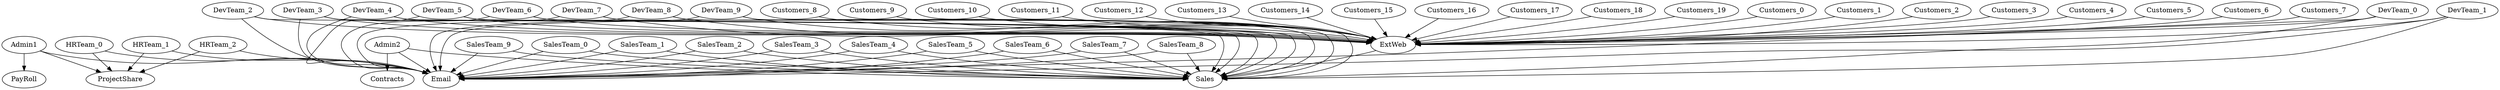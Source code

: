 digraph test_system {
Admin1 -> PayRoll
Admin1 -> ProjectShare
Admin1 -> Email
Admin2 -> Sales
Admin2 -> Contracts
Admin2 -> Email
Customers_0 -> ExtWeb
Customers_1 -> ExtWeb
Customers_2 -> ExtWeb
Customers_3 -> ExtWeb
Customers_4 -> ExtWeb
Customers_5 -> ExtWeb
Customers_6 -> ExtWeb
Customers_7 -> ExtWeb
Customers_8 -> ExtWeb
Customers_9 -> ExtWeb
Customers_10 -> ExtWeb
Customers_11 -> ExtWeb
Customers_12 -> ExtWeb
Customers_13 -> ExtWeb
Customers_14 -> ExtWeb
Customers_15 -> ExtWeb
Customers_16 -> ExtWeb
Customers_17 -> ExtWeb
Customers_18 -> ExtWeb
Customers_19 -> ExtWeb
ExtWeb -> Sales
HRTeam_0 -> ProjectShare
HRTeam_1 -> ProjectShare
HRTeam_2 -> ProjectShare
SalesTeam_0 -> Sales
SalesTeam_1 -> Sales
SalesTeam_2 -> Sales
SalesTeam_3 -> Sales
SalesTeam_4 -> Sales
SalesTeam_5 -> Sales
SalesTeam_6 -> Sales
SalesTeam_7 -> Sales
SalesTeam_8 -> Sales
SalesTeam_9 -> Sales
DevTeam_0 -> ExtWeb
DevTeam_1 -> ExtWeb
DevTeam_2 -> ExtWeb
DevTeam_3 -> ExtWeb
DevTeam_4 -> ExtWeb
DevTeam_5 -> ExtWeb
DevTeam_6 -> ExtWeb
DevTeam_7 -> ExtWeb
DevTeam_8 -> ExtWeb
DevTeam_9 -> ExtWeb
DevTeam_0 -> Sales
DevTeam_1 -> Sales
DevTeam_2 -> Sales
DevTeam_3 -> Sales
DevTeam_4 -> Sales
DevTeam_5 -> Sales
DevTeam_6 -> Sales
DevTeam_7 -> Sales
DevTeam_8 -> Sales
DevTeam_9 -> Sales
DevTeam_0 -> Email
DevTeam_1 -> Email
DevTeam_2 -> Email
DevTeam_3 -> Email
DevTeam_4 -> Email
DevTeam_5 -> Email
DevTeam_6 -> Email
DevTeam_7 -> Email
DevTeam_8 -> Email
DevTeam_9 -> Email
HRTeam_0 -> Email
HRTeam_1 -> Email
HRTeam_2 -> Email
SalesTeam_0 -> Email
SalesTeam_1 -> Email
SalesTeam_2 -> Email
SalesTeam_3 -> Email
SalesTeam_4 -> Email
SalesTeam_5 -> Email
SalesTeam_6 -> Email
SalesTeam_7 -> Email
SalesTeam_8 -> Email
SalesTeam_9 -> Email
}
